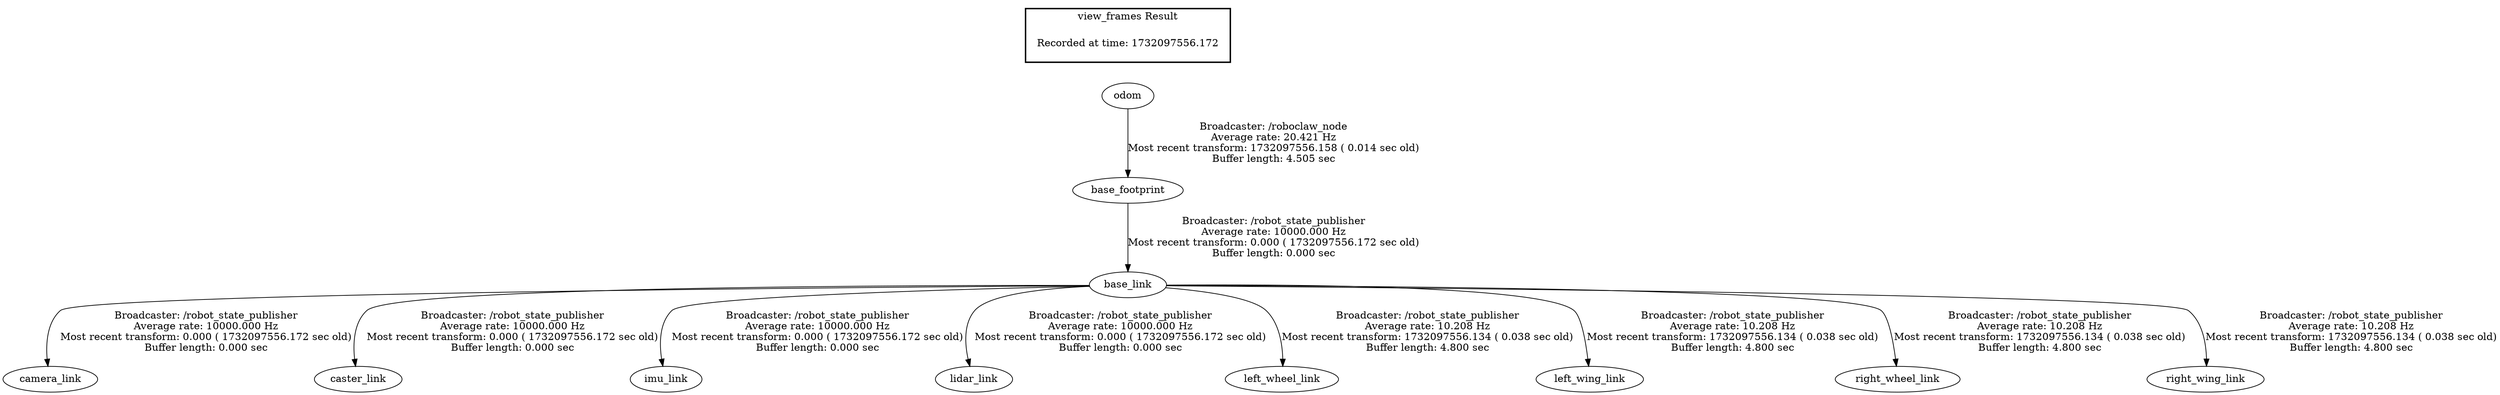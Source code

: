 digraph G {
"base_footprint" -> "base_link"[label="Broadcaster: /robot_state_publisher\nAverage rate: 10000.000 Hz\nMost recent transform: 0.000 ( 1732097556.172 sec old)\nBuffer length: 0.000 sec\n"];
"odom" -> "base_footprint"[label="Broadcaster: /roboclaw_node\nAverage rate: 20.421 Hz\nMost recent transform: 1732097556.158 ( 0.014 sec old)\nBuffer length: 4.505 sec\n"];
"base_link" -> "camera_link"[label="Broadcaster: /robot_state_publisher\nAverage rate: 10000.000 Hz\nMost recent transform: 0.000 ( 1732097556.172 sec old)\nBuffer length: 0.000 sec\n"];
"base_link" -> "caster_link"[label="Broadcaster: /robot_state_publisher\nAverage rate: 10000.000 Hz\nMost recent transform: 0.000 ( 1732097556.172 sec old)\nBuffer length: 0.000 sec\n"];
"base_link" -> "imu_link"[label="Broadcaster: /robot_state_publisher\nAverage rate: 10000.000 Hz\nMost recent transform: 0.000 ( 1732097556.172 sec old)\nBuffer length: 0.000 sec\n"];
"base_link" -> "lidar_link"[label="Broadcaster: /robot_state_publisher\nAverage rate: 10000.000 Hz\nMost recent transform: 0.000 ( 1732097556.172 sec old)\nBuffer length: 0.000 sec\n"];
"base_link" -> "left_wheel_link"[label="Broadcaster: /robot_state_publisher\nAverage rate: 10.208 Hz\nMost recent transform: 1732097556.134 ( 0.038 sec old)\nBuffer length: 4.800 sec\n"];
"base_link" -> "left_wing_link"[label="Broadcaster: /robot_state_publisher\nAverage rate: 10.208 Hz\nMost recent transform: 1732097556.134 ( 0.038 sec old)\nBuffer length: 4.800 sec\n"];
"base_link" -> "right_wheel_link"[label="Broadcaster: /robot_state_publisher\nAverage rate: 10.208 Hz\nMost recent transform: 1732097556.134 ( 0.038 sec old)\nBuffer length: 4.800 sec\n"];
"base_link" -> "right_wing_link"[label="Broadcaster: /robot_state_publisher\nAverage rate: 10.208 Hz\nMost recent transform: 1732097556.134 ( 0.038 sec old)\nBuffer length: 4.800 sec\n"];
edge [style=invis];
 subgraph cluster_legend { style=bold; color=black; label ="view_frames Result";
"Recorded at time: 1732097556.172"[ shape=plaintext ] ;
 }->"odom";
}
